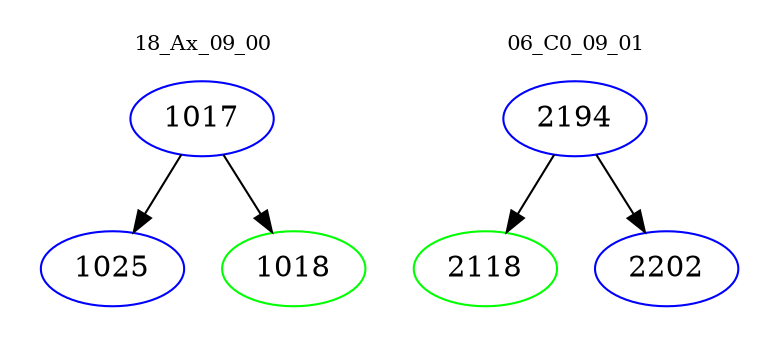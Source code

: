 digraph{
subgraph cluster_0 {
color = white
label = "18_Ax_09_00";
fontsize=10;
T0_1017 [label="1017", color="blue"]
T0_1017 -> T0_1025 [color="black"]
T0_1025 [label="1025", color="blue"]
T0_1017 -> T0_1018 [color="black"]
T0_1018 [label="1018", color="green"]
}
subgraph cluster_1 {
color = white
label = "06_C0_09_01";
fontsize=10;
T1_2194 [label="2194", color="blue"]
T1_2194 -> T1_2118 [color="black"]
T1_2118 [label="2118", color="green"]
T1_2194 -> T1_2202 [color="black"]
T1_2202 [label="2202", color="blue"]
}
}
